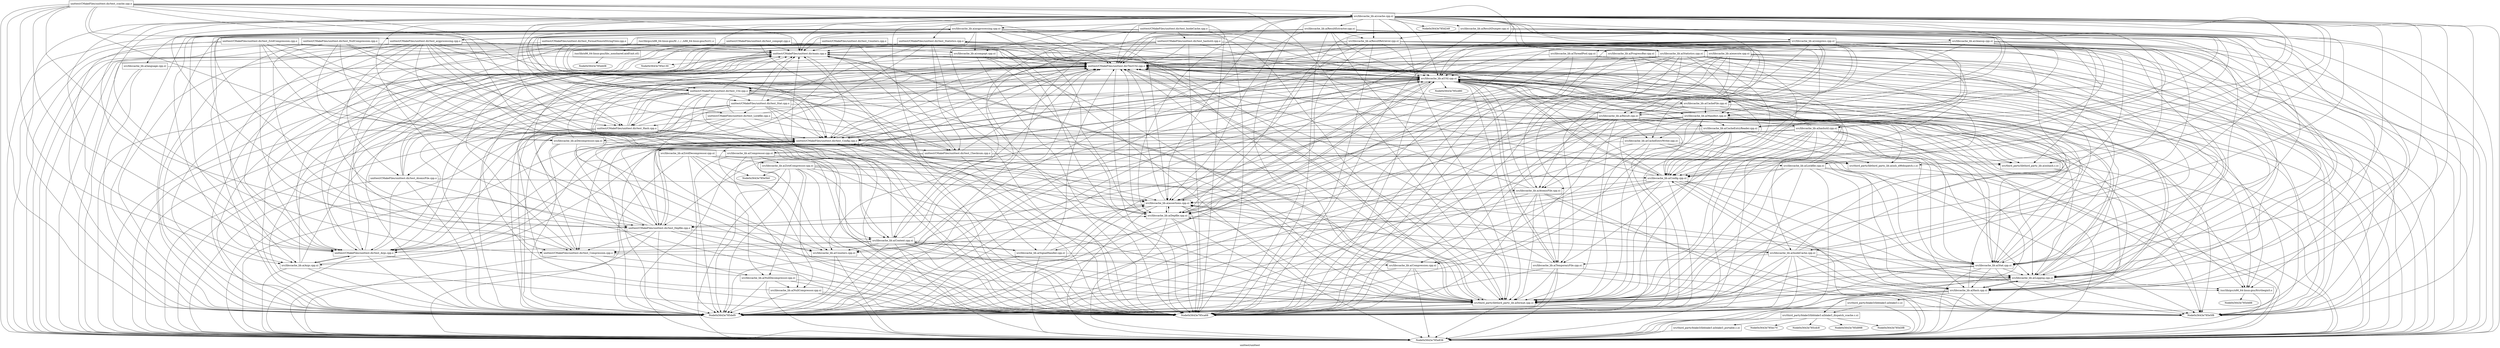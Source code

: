 digraph "unittest/unittest" {
	label="unittest/unittest";

	Node0x5643e785c948 [shape=record,label="{/usr/lib/gcc/x86_64-linux-gnu/9/../../../x86_64-linux-gnu/Scrt1.o}"];
	Node0x5643e785c948 -> Node0x5643e785d4d0;
	Node0x5643e785c948 -> Node0x5643e785e838;
	Node0x5643e785c948 -> Node0x5643e785e880;
	Node0x5643e785e208 [shape=record,label="{/usr/lib/gcc/x86_64-linux-gnu/9/crtbeginS.o}"];
	Node0x5643e785e208 -> Node0x5643e785d488;
	Node0x5643e785e208 -> Node0x5643e785e838;
	Node0x5643e785db90 [shape=record,label="{unittest/CMakeFiles/unittest.dir/TestUtil.cpp.o}"];
	Node0x5643e785db90 -> Node0x5643e785def0;
	Node0x5643e785db90 -> Node0x5643e785ca68;
	Node0x5643e785db90 -> Node0x5643e785e5f8;
	Node0x5643e785db90 -> Node0x5643e785e838;
	Node0x5643e785db90 -> Node0x5643e785d200;
	Node0x5643e785db90 -> Node0x5643e785e760;
	Node0x5643e785d4d0 [shape=record,label="{unittest/CMakeFiles/unittest.dir/main.cpp.o}"];
	Node0x5643e785d4d0 -> Node0x5643e785e208;
	Node0x5643e785d4d0 -> Node0x5643e785db90;
	Node0x5643e785d4d0 -> Node0x5643e785def0;
	Node0x5643e785d4d0 -> Node0x5643e785e130;
	Node0x5643e785d4d0 -> Node0x5643e785ca68;
	Node0x5643e785d4d0 -> Node0x5643e785e5f8;
	Node0x5643e785d4d0 -> Node0x5643e785e838;
	Node0x5643e785d4d0 -> Node0x5643e785d200;
	Node0x5643e785d4d0 -> Node0x5643e785e760;
	Node0x5643e785ce10 [shape=record,label="{unittest/CMakeFiles/unittest.dir/test_Args.cpp.o}"];
	Node0x5643e785ce10 -> Node0x5643e785db90;
	Node0x5643e785ce10 -> Node0x5643e785d4d0;
	Node0x5643e785ce10 -> Node0x5643e785e8c8;
	Node0x5643e785ce10 -> Node0x5643e785def0;
	Node0x5643e785ce10 -> Node0x5643e785ca68;
	Node0x5643e785ce10 -> Node0x5643e785e838;
	Node0x5643e785ce10 -> Node0x5643e785d200;
	Node0x5643e785c9d8 [shape=record,label="{unittest/CMakeFiles/unittest.dir/test_AtomicFile.cpp.o}"];
	Node0x5643e785c9d8 -> Node0x5643e785db90;
	Node0x5643e785c9d8 -> Node0x5643e785d4d0;
	Node0x5643e785c9d8 -> Node0x5643e785ce10;
	Node0x5643e785c9d8 -> Node0x5643e785cf78;
	Node0x5643e785c9d8 -> Node0x5643e785def0;
	Node0x5643e785c9d8 -> Node0x5643e785ca68;
	Node0x5643e785c9d8 -> Node0x5643e785e838;
	Node0x5643e785c9d8 -> Node0x5643e785d200;
	Node0x5643e785e688 [shape=record,label="{unittest/CMakeFiles/unittest.dir/test_Checksum.cpp.o}"];
	Node0x5643e785e688 -> Node0x5643e785db90;
	Node0x5643e785e688 -> Node0x5643e785d4d0;
	Node0x5643e785e688 -> Node0x5643e785def0;
	Node0x5643e785e688 -> Node0x5643e785ca68;
	Node0x5643e785e688 -> Node0x5643e785e838;
	Node0x5643e785e688 -> Node0x5643e785dc20;
	Node0x5643e785e688 -> Node0x5643e785e328;
	Node0x5643e785df38 [shape=record,label="{unittest/CMakeFiles/unittest.dir/test_Compression.cpp.o}"];
	Node0x5643e785df38 -> Node0x5643e785db90;
	Node0x5643e785df38 -> Node0x5643e785d4d0;
	Node0x5643e785df38 -> Node0x5643e785d518;
	Node0x5643e785df38 -> Node0x5643e785def0;
	Node0x5643e785df38 -> Node0x5643e785ca68;
	Node0x5643e785df38 -> Node0x5643e785e838;
	Node0x5643e785d908 [shape=record,label="{unittest/CMakeFiles/unittest.dir/test_Config.cpp.o}"];
	Node0x5643e785d908 -> Node0x5643e785db90;
	Node0x5643e785d908 -> Node0x5643e785d4d0;
	Node0x5643e785d908 -> Node0x5643e785ce10;
	Node0x5643e785d908 -> Node0x5643e785e688;
	Node0x5643e785d908 -> Node0x5643e785df38;
	Node0x5643e785d908 -> Node0x5643e785db48;
	Node0x5643e785d908 -> Node0x5643e785def0;
	Node0x5643e785d908 -> Node0x5643e785ca68;
	Node0x5643e785d908 -> Node0x5643e785e838;
	Node0x5643e785d908 -> Node0x5643e785d200;
	Node0x5643e785d908 -> Node0x5643e785e760;
	Node0x5643e785d320 [shape=record,label="{unittest/CMakeFiles/unittest.dir/test_Counters.cpp.o}"];
	Node0x5643e785d320 -> Node0x5643e785db90;
	Node0x5643e785d320 -> Node0x5643e785d4d0;
	Node0x5643e785d320 -> Node0x5643e785ce10;
	Node0x5643e785d320 -> Node0x5643e785e688;
	Node0x5643e785d320 -> Node0x5643e785def0;
	Node0x5643e785d320 -> Node0x5643e785ca68;
	Node0x5643e785d320 -> Node0x5643e785e838;
	Node0x5643e785d320 -> Node0x5643e785df80;
	Node0x5643e785dea8 [shape=record,label="{unittest/CMakeFiles/unittest.dir/test_Depfile.cpp.o}"];
	Node0x5643e785dea8 -> Node0x5643e785db90;
	Node0x5643e785dea8 -> Node0x5643e785d4d0;
	Node0x5643e785dea8 -> Node0x5643e785ce10;
	Node0x5643e785dea8 -> Node0x5643e785df38;
	Node0x5643e785dea8 -> Node0x5643e785d908;
	Node0x5643e785dea8 -> Node0x5643e785def0;
	Node0x5643e785dea8 -> Node0x5643e785ca68;
	Node0x5643e785dea8 -> Node0x5643e785e838;
	Node0x5643e785dea8 -> Node0x5643e785d368;
	Node0x5643e785dea8 -> Node0x5643e785ec28;
	Node0x5643e785dea8 -> Node0x5643e785d200;
	Node0x5643e785dea8 -> Node0x5643e785e760;
	Node0x5643e785e0a0 [shape=record,label="{unittest/CMakeFiles/unittest.dir/test_FormatNonstdStringView.cpp.o}"];
	Node0x5643e785e0a0 -> Node0x5643e785db90;
	Node0x5643e785e0a0 -> Node0x5643e785d4d0;
	Node0x5643e785e0a0 -> Node0x5643e785df38;
	Node0x5643e785e0a0 -> Node0x5643e785d908;
	Node0x5643e785e0a0 -> Node0x5643e785dea8;
	Node0x5643e785e0a0 -> Node0x5643e785def0;
	Node0x5643e785e0a0 -> Node0x5643e785ca68;
	Node0x5643e785e0a0 -> Node0x5643e785e838;
	Node0x5643e785e0a0 -> Node0x5643e785e760;
	Node0x5643e785ebe0 [shape=record,label="{unittest/CMakeFiles/unittest.dir/test_Hash.cpp.o}"];
	Node0x5643e785ebe0 -> Node0x5643e785db90;
	Node0x5643e785ebe0 -> Node0x5643e785d4d0;
	Node0x5643e785ebe0 -> Node0x5643e785d908;
	Node0x5643e785ebe0 -> Node0x5643e785def0;
	Node0x5643e785ebe0 -> Node0x5643e785ca68;
	Node0x5643e785ebe0 -> Node0x5643e785e838;
	Node0x5643e785ebe0 -> Node0x5643e785ce58;
	Node0x5643e785ebe0 -> Node0x5643e785d200;
	Node0x5643e785c900 [shape=record,label="{unittest/CMakeFiles/unittest.dir/test_Lockfile.cpp.o}"];
	Node0x5643e785c900 -> Node0x5643e785db90;
	Node0x5643e785c900 -> Node0x5643e785d4d0;
	Node0x5643e785c900 -> Node0x5643e785ce10;
	Node0x5643e785c900 -> Node0x5643e785ebe0;
	Node0x5643e785c900 -> Node0x5643e785def0;
	Node0x5643e785c900 -> Node0x5643e785ca68;
	Node0x5643e785c900 -> Node0x5643e785e838;
	Node0x5643e785c900 -> Node0x5643e785ccf0;
	Node0x5643e785c900 -> Node0x5643e785e448;
	Node0x5643e785d440 [shape=record,label="{unittest/CMakeFiles/unittest.dir/test_NullCompression.cpp.o}"];
	Node0x5643e785d440 -> Node0x5643e785db90;
	Node0x5643e785d440 -> Node0x5643e785d4d0;
	Node0x5643e785d440 -> Node0x5643e785df38;
	Node0x5643e785d440 -> Node0x5643e785ebe0;
	Node0x5643e785d440 -> Node0x5643e785e250;
	Node0x5643e785d440 -> Node0x5643e785def0;
	Node0x5643e785d440 -> Node0x5643e785ca68;
	Node0x5643e785d440 -> Node0x5643e785e838;
	Node0x5643e785d440 -> Node0x5643e785dcf8;
	Node0x5643e785d6c8 [shape=record,label="{unittest/CMakeFiles/unittest.dir/test_Stat.cpp.o}"];
	Node0x5643e785d6c8 -> Node0x5643e785db90;
	Node0x5643e785d6c8 -> Node0x5643e785d4d0;
	Node0x5643e785d6c8 -> Node0x5643e785ce10;
	Node0x5643e785d6c8 -> Node0x5643e785e688;
	Node0x5643e785d6c8 -> Node0x5643e785d908;
	Node0x5643e785d6c8 -> Node0x5643e785ebe0;
	Node0x5643e785d6c8 -> Node0x5643e785c900;
	Node0x5643e785d6c8 -> Node0x5643e785def0;
	Node0x5643e785d6c8 -> Node0x5643e785ca68;
	Node0x5643e785d6c8 -> Node0x5643e785e838;
	Node0x5643e785d6c8 -> Node0x5643e785e448;
	Node0x5643e785d6c8 -> Node0x5643e785d200;
	Node0x5643e785e298 [shape=record,label="{unittest/CMakeFiles/unittest.dir/test_Statistics.cpp.o}"];
	Node0x5643e785e298 -> Node0x5643e785db90;
	Node0x5643e785e298 -> Node0x5643e785d4d0;
	Node0x5643e785e298 -> Node0x5643e785ce10;
	Node0x5643e785e298 -> Node0x5643e785e688;
	Node0x5643e785e298 -> Node0x5643e785d6c8;
	Node0x5643e785e298 -> Node0x5643e785def0;
	Node0x5643e785e298 -> Node0x5643e785ca68;
	Node0x5643e785e298 -> Node0x5643e785e838;
	Node0x5643e785e298 -> Node0x5643e785df80;
	Node0x5643e785e298 -> Node0x5643e785e9a0;
	Node0x5643e785e298 -> Node0x5643e785d200;
	Node0x5643e785e298 -> Node0x5643e785e760;
	Node0x5643e785e6d0 [shape=record,label="{unittest/CMakeFiles/unittest.dir/test_Util.cpp.o}"];
	Node0x5643e785e6d0 -> Node0x5643e785db90;
	Node0x5643e785e6d0 -> Node0x5643e785d4d0;
	Node0x5643e785e6d0 -> Node0x5643e785ce10;
	Node0x5643e785e6d0 -> Node0x5643e785c9d8;
	Node0x5643e785e6d0 -> Node0x5643e785e688;
	Node0x5643e785e6d0 -> Node0x5643e785df38;
	Node0x5643e785e6d0 -> Node0x5643e785d908;
	Node0x5643e785e6d0 -> Node0x5643e785dea8;
	Node0x5643e785e6d0 -> Node0x5643e785ebe0;
	Node0x5643e785e6d0 -> Node0x5643e785d6c8;
	Node0x5643e785e6d0 -> Node0x5643e785c990;
	Node0x5643e785e6d0 -> Node0x5643e785def0;
	Node0x5643e785e6d0 -> Node0x5643e785ca68;
	Node0x5643e785e6d0 -> Node0x5643e785e5f8;
	Node0x5643e785e6d0 -> Node0x5643e785e838;
	Node0x5643e785e6d0 -> Node0x5643e785e448;
	Node0x5643e785e6d0 -> Node0x5643e785d200;
	Node0x5643e785e6d0 -> Node0x5643e785e760;
	Node0x5643e785e910 [shape=record,label="{unittest/CMakeFiles/unittest.dir/test_ZstdCompression.cpp.o}"];
	Node0x5643e785e910 -> Node0x5643e785db90;
	Node0x5643e785e910 -> Node0x5643e785d4d0;
	Node0x5643e785e910 -> Node0x5643e785df38;
	Node0x5643e785e910 -> Node0x5643e785ebe0;
	Node0x5643e785e910 -> Node0x5643e785e250;
	Node0x5643e785e910 -> Node0x5643e785def0;
	Node0x5643e785e910 -> Node0x5643e785ca68;
	Node0x5643e785e910 -> Node0x5643e785e838;
	Node0x5643e785e910 -> Node0x5643e785dcf8;
	Node0x5643e785d050 [shape=record,label="{unittest/CMakeFiles/unittest.dir/test_argprocessing.cpp.o}"];
	Node0x5643e785d050 -> Node0x5643e785db90;
	Node0x5643e785d050 -> Node0x5643e785d4d0;
	Node0x5643e785d050 -> Node0x5643e785ce10;
	Node0x5643e785d050 -> Node0x5643e785c9d8;
	Node0x5643e785d050 -> Node0x5643e785d908;
	Node0x5643e785d050 -> Node0x5643e785dea8;
	Node0x5643e785d050 -> Node0x5643e785ebe0;
	Node0x5643e785d050 -> Node0x5643e785e6d0;
	Node0x5643e785d050 -> Node0x5643e785e8c8;
	Node0x5643e785d050 -> Node0x5643e785def0;
	Node0x5643e785d050 -> Node0x5643e785ca68;
	Node0x5643e785d050 -> Node0x5643e785e838;
	Node0x5643e785d050 -> Node0x5643e785d368;
	Node0x5643e785d050 -> Node0x5643e785d200;
	Node0x5643e785d050 -> Node0x5643e785eb98;
	Node0x5643e785d050 -> Node0x5643e785e760;
	Node0x5643e785d290 [shape=record,label="{unittest/CMakeFiles/unittest.dir/test_ccache.cpp.o}"];
	Node0x5643e785d290 -> Node0x5643e785db90;
	Node0x5643e785d290 -> Node0x5643e785d4d0;
	Node0x5643e785d290 -> Node0x5643e785ce10;
	Node0x5643e785d290 -> Node0x5643e785d908;
	Node0x5643e785d290 -> Node0x5643e785dea8;
	Node0x5643e785d290 -> Node0x5643e785ebe0;
	Node0x5643e785d290 -> Node0x5643e785e6d0;
	Node0x5643e785d290 -> Node0x5643e785d050;
	Node0x5643e785d290 -> Node0x5643e785e8c8;
	Node0x5643e785d290 -> Node0x5643e785def0;
	Node0x5643e785d290 -> Node0x5643e785ca68;
	Node0x5643e785d290 -> Node0x5643e785e838;
	Node0x5643e785d290 -> Node0x5643e785d368;
	Node0x5643e785d290 -> Node0x5643e785d200;
	Node0x5643e785d290 -> Node0x5643e785e9e8;
	Node0x5643e785d290 -> Node0x5643e785e760;
	Node0x5643e785e7a8 [shape=record,label="{unittest/CMakeFiles/unittest.dir/test_compopt.cpp.o}"];
	Node0x5643e785e7a8 -> Node0x5643e785db90;
	Node0x5643e785e7a8 -> Node0x5643e785d4d0;
	Node0x5643e785e7a8 -> Node0x5643e785ce10;
	Node0x5643e785e7a8 -> Node0x5643e785def0;
	Node0x5643e785e7a8 -> Node0x5643e785ca68;
	Node0x5643e785e7a8 -> Node0x5643e785e838;
	Node0x5643e785e7a8 -> Node0x5643e785e958;
	Node0x5643e785cfc0 [shape=record,label="{unittest/CMakeFiles/unittest.dir/test_hashutil.cpp.o}"];
	Node0x5643e785cfc0 -> Node0x5643e785db90;
	Node0x5643e785cfc0 -> Node0x5643e785d4d0;
	Node0x5643e785cfc0 -> Node0x5643e785ce10;
	Node0x5643e785cfc0 -> Node0x5643e785def0;
	Node0x5643e785cfc0 -> Node0x5643e785ca68;
	Node0x5643e785cfc0 -> Node0x5643e785e838;
	Node0x5643e785cfc0 -> Node0x5643e785d368;
	Node0x5643e785cfc0 -> Node0x5643e785ce58;
	Node0x5643e785cfc0 -> Node0x5643e785d200;
	Node0x5643e785cfc0 -> Node0x5643e785eac0;
	Node0x5643e785d680 [shape=record,label="{unittest/CMakeFiles/unittest.dir/test_InodeCache.cpp.o}"];
	Node0x5643e785d680 -> Node0x5643e785db90;
	Node0x5643e785d680 -> Node0x5643e785d4d0;
	Node0x5643e785d680 -> Node0x5643e785ce10;
	Node0x5643e785d680 -> Node0x5643e785c900;
	Node0x5643e785d680 -> Node0x5643e785d6c8;
	Node0x5643e785d680 -> Node0x5643e785e6d0;
	Node0x5643e785d680 -> Node0x5643e785cfc0;
	Node0x5643e785d680 -> Node0x5643e785db48;
	Node0x5643e785d680 -> Node0x5643e785def0;
	Node0x5643e785d680 -> Node0x5643e785ca68;
	Node0x5643e785d680 -> Node0x5643e785e838;
	Node0x5643e785d680 -> Node0x5643e785d368;
	Node0x5643e785d680 -> Node0x5643e785ce58;
	Node0x5643e785d680 -> Node0x5643e785e448;
	Node0x5643e785d680 -> Node0x5643e785d200;
	Node0x5643e785d680 -> Node0x5643e785d8c0;
	Node0x5643e785e8c8 [shape=record,label="{src/libccache_lib.a(Args.cpp.o)}"];
	Node0x5643e785e8c8 -> Node0x5643e785db90;
	Node0x5643e785e8c8 -> Node0x5643e785ce10;
	Node0x5643e785e8c8 -> Node0x5643e785d908;
	Node0x5643e785e8c8 -> Node0x5643e785def0;
	Node0x5643e785e8c8 -> Node0x5643e785ca68;
	Node0x5643e785e8c8 -> Node0x5643e785e838;
	Node0x5643e785e8c8 -> Node0x5643e785d200;
	Node0x5643e785cf78 [shape=record,label="{src/libccache_lib.a(AtomicFile.cpp.o)}"];
	Node0x5643e785cf78 -> Node0x5643e785db90;
	Node0x5643e785cf78 -> Node0x5643e785def0;
	Node0x5643e785cf78 -> Node0x5643e785ca68;
	Node0x5643e785cf78 -> Node0x5643e785e5f8;
	Node0x5643e785cf78 -> Node0x5643e785e838;
	Node0x5643e785cf78 -> Node0x5643e785e2e0;
	Node0x5643e785cf78 -> Node0x5643e785d200;
	Node0x5643e785cf78 -> Node0x5643e785dc68;
	Node0x5643e785cf78 -> Node0x5643e785e760;
	Node0x5643e785c990 [shape=record,label="{src/libccache_lib.a(CacheFile.cpp.o)}"];
	Node0x5643e785c990 -> Node0x5643e785db90;
	Node0x5643e785c990 -> Node0x5643e785def0;
	Node0x5643e785c990 -> Node0x5643e785e838;
	Node0x5643e785c990 -> Node0x5643e785e370;
	Node0x5643e785c990 -> Node0x5643e785d710;
	Node0x5643e785c990 -> Node0x5643e785e448;
	Node0x5643e785d518 [shape=record,label="{src/libccache_lib.a(Compression.cpp.o)}"];
	Node0x5643e785d518 -> Node0x5643e785db90;
	Node0x5643e785d518 -> Node0x5643e785def0;
	Node0x5643e785d518 -> Node0x5643e785ca68;
	Node0x5643e785d518 -> Node0x5643e785e838;
	Node0x5643e785d518 -> Node0x5643e785dc68;
	Node0x5643e785d518 -> Node0x5643e785e760;
	Node0x5643e785e250 [shape=record,label="{src/libccache_lib.a(Compressor.cpp.o)}"];
	Node0x5643e785e250 -> Node0x5643e785db90;
	Node0x5643e785e250 -> Node0x5643e785def0;
	Node0x5643e785e250 -> Node0x5643e785ca68;
	Node0x5643e785e250 -> Node0x5643e785cab0;
	Node0x5643e785e250 -> Node0x5643e785cb40;
	Node0x5643e785e250 -> Node0x5643e785dc68;
	Node0x5643e785db48 [shape=record,label="{src/libccache_lib.a(Config.cpp.o)}"];
	Node0x5643e785db48 -> Node0x5643e785e208;
	Node0x5643e785db48 -> Node0x5643e785db90;
	Node0x5643e785db48 -> Node0x5643e785d4d0;
	Node0x5643e785db48 -> Node0x5643e785df38;
	Node0x5643e785db48 -> Node0x5643e785d908;
	Node0x5643e785db48 -> Node0x5643e785cf78;
	Node0x5643e785db48 -> Node0x5643e785def0;
	Node0x5643e785db48 -> Node0x5643e785ca68;
	Node0x5643e785db48 -> Node0x5643e785e5f8;
	Node0x5643e785db48 -> Node0x5643e785e838;
	Node0x5643e785db48 -> Node0x5643e785e448;
	Node0x5643e785db48 -> Node0x5643e785d200;
	Node0x5643e785db48 -> Node0x5643e785dc68;
	Node0x5643e785db48 -> Node0x5643e785e760;
	Node0x5643e785d368 [shape=record,label="{src/libccache_lib.a(Context.cpp.o)}"];
	Node0x5643e785d368 -> Node0x5643e785db90;
	Node0x5643e785d368 -> Node0x5643e785d4d0;
	Node0x5643e785d368 -> Node0x5643e785ce10;
	Node0x5643e785d368 -> Node0x5643e785df38;
	Node0x5643e785d368 -> Node0x5643e785def0;
	Node0x5643e785d368 -> Node0x5643e785ca68;
	Node0x5643e785d368 -> Node0x5643e785e838;
	Node0x5643e785d368 -> Node0x5643e785df80;
	Node0x5643e785d368 -> Node0x5643e785d3b0;
	Node0x5643e785d368 -> Node0x5643e785d128;
	Node0x5643e785d368 -> Node0x5643e785d200;
	Node0x5643e785d368 -> Node0x5643e785d8c0;
	Node0x5643e785d368 -> Node0x5643e785e760;
	Node0x5643e785df80 [shape=record,label="{src/libccache_lib.a(Counters.cpp.o)}"];
	Node0x5643e785df80 -> Node0x5643e785def0;
	Node0x5643e785df80 -> Node0x5643e785e838;
	Node0x5643e785df80 -> Node0x5643e785dc68;
	Node0x5643e785dcf8 [shape=record,label="{src/libccache_lib.a(Decompressor.cpp.o)}"];
	Node0x5643e785dcf8 -> Node0x5643e785db90;
	Node0x5643e785dcf8 -> Node0x5643e785def0;
	Node0x5643e785dcf8 -> Node0x5643e785ca68;
	Node0x5643e785dcf8 -> Node0x5643e785d5a8;
	Node0x5643e785dcf8 -> Node0x5643e785cee8;
	Node0x5643e785dcf8 -> Node0x5643e785dc68;
	Node0x5643e785ec28 [shape=record,label="{src/libccache_lib.a(Depfile.cpp.o)}"];
	Node0x5643e785ec28 -> Node0x5643e785db90;
	Node0x5643e785ec28 -> Node0x5643e785d4d0;
	Node0x5643e785ec28 -> Node0x5643e785d908;
	Node0x5643e785ec28 -> Node0x5643e785dea8;
	Node0x5643e785ec28 -> Node0x5643e785def0;
	Node0x5643e785ec28 -> Node0x5643e785ca68;
	Node0x5643e785ec28 -> Node0x5643e785e838;
	Node0x5643e785ec28 -> Node0x5643e785d3b0;
	Node0x5643e785ec28 -> Node0x5643e785d200;
	Node0x5643e785ec28 -> Node0x5643e785dc68;
	Node0x5643e785ec28 -> Node0x5643e785e760;
	Node0x5643e785ce58 [shape=record,label="{src/libccache_lib.a(Hash.cpp.o)}"];
	Node0x5643e785ce58 -> Node0x5643e785db90;
	Node0x5643e785ce58 -> Node0x5643e785def0;
	Node0x5643e785ce58 -> Node0x5643e785ca68;
	Node0x5643e785ce58 -> Node0x5643e785e5f8;
	Node0x5643e785ce58 -> Node0x5643e785e838;
	Node0x5643e785ce58 -> Node0x5643e785d3b0;
	Node0x5643e785ce58 -> Node0x5643e785d200;
	Node0x5643e785ce58 -> Node0x5643e785e760;
	Node0x5643e785ce58 -> Node0x5643e785d878;
	Node0x5643e785ccf0 [shape=record,label="{src/libccache_lib.a(Lockfile.cpp.o)}"];
	Node0x5643e785ccf0 -> Node0x5643e785db90;
	Node0x5643e785ccf0 -> Node0x5643e785db48;
	Node0x5643e785ccf0 -> Node0x5643e785def0;
	Node0x5643e785ccf0 -> Node0x5643e785ca68;
	Node0x5643e785ccf0 -> Node0x5643e785e5f8;
	Node0x5643e785ccf0 -> Node0x5643e785e838;
	Node0x5643e785ccf0 -> Node0x5643e785ce58;
	Node0x5643e785ccf0 -> Node0x5643e785d3b0;
	Node0x5643e785ccf0 -> Node0x5643e785d200;
	Node0x5643e785ccf0 -> Node0x5643e785e760;
	Node0x5643e785d3b0 [shape=record,label="{src/libccache_lib.a(Logging.cpp.o)}"];
	Node0x5643e785d3b0 -> Node0x5643e785e208;
	Node0x5643e785d3b0 -> Node0x5643e785db90;
	Node0x5643e785d3b0 -> Node0x5643e785def0;
	Node0x5643e785d3b0 -> Node0x5643e785ca68;
	Node0x5643e785d3b0 -> Node0x5643e785e5f8;
	Node0x5643e785d3b0 -> Node0x5643e785e838;
	Node0x5643e785d3b0 -> Node0x5643e785ce58;
	Node0x5643e785d3b0 -> Node0x5643e785d200;
	Node0x5643e785d3b0 -> Node0x5643e785e760;
	Node0x5643e785e370 [shape=record,label="{src/libccache_lib.a(Manifest.cpp.o)}"];
	Node0x5643e785e370 -> Node0x5643e785e208;
	Node0x5643e785e370 -> Node0x5643e785db90;
	Node0x5643e785e370 -> Node0x5643e785d4d0;
	Node0x5643e785e370 -> Node0x5643e785d908;
	Node0x5643e785e370 -> Node0x5643e785cf78;
	Node0x5643e785e370 -> Node0x5643e785d518;
	Node0x5643e785e370 -> Node0x5643e785db48;
	Node0x5643e785e370 -> Node0x5643e785def0;
	Node0x5643e785e370 -> Node0x5643e785ca68;
	Node0x5643e785e370 -> Node0x5643e785e838;
	Node0x5643e785e370 -> Node0x5643e785ec28;
	Node0x5643e785e370 -> Node0x5643e785ce58;
	Node0x5643e785e370 -> Node0x5643e785d3b0;
	Node0x5643e785e370 -> Node0x5643e785ea30;
	Node0x5643e785e370 -> Node0x5643e785e718;
	Node0x5643e785e370 -> Node0x5643e785e448;
	Node0x5643e785e370 -> Node0x5643e785d200;
	Node0x5643e785e370 -> Node0x5643e785eac0;
	Node0x5643e785e370 -> Node0x5643e785e760;
	Node0x5643e785e370 -> Node0x5643e785dc20;
	Node0x5643e785e370 -> Node0x5643e785e328;
	Node0x5643e785ea30 [shape=record,label="{src/libccache_lib.a(CacheEntryReader.cpp.o)}"];
	Node0x5643e785ea30 -> Node0x5643e785db90;
	Node0x5643e785ea30 -> Node0x5643e785d518;
	Node0x5643e785ea30 -> Node0x5643e785db48;
	Node0x5643e785ea30 -> Node0x5643e785def0;
	Node0x5643e785ea30 -> Node0x5643e785ca68;
	Node0x5643e785ea30 -> Node0x5643e785e838;
	Node0x5643e785ea30 -> Node0x5643e785dcf8;
	Node0x5643e785ea30 -> Node0x5643e785e760;
	Node0x5643e785ea30 -> Node0x5643e785dc20;
	Node0x5643e785ea30 -> Node0x5643e785e328;
	Node0x5643e785e718 [shape=record,label="{src/libccache_lib.a(CacheEntryWriter.cpp.o)}"];
	Node0x5643e785e718 -> Node0x5643e785db90;
	Node0x5643e785e718 -> Node0x5643e785e250;
	Node0x5643e785e718 -> Node0x5643e785def0;
	Node0x5643e785e718 -> Node0x5643e785ca68;
	Node0x5643e785e718 -> Node0x5643e785e838;
	Node0x5643e785e718 -> Node0x5643e785e760;
	Node0x5643e785e718 -> Node0x5643e785dc20;
	Node0x5643e785e718 -> Node0x5643e785e328;
	Node0x5643e785cab0 [shape=record,label="{src/libccache_lib.a(NullCompressor.cpp.o)}"];
	Node0x5643e785cab0 -> Node0x5643e785db90;
	Node0x5643e785cab0 -> Node0x5643e785def0;
	Node0x5643e785cab0 -> Node0x5643e785ca68;
	Node0x5643e785cab0 -> Node0x5643e785e838;
	Node0x5643e785cab0 -> Node0x5643e785e760;
	Node0x5643e785d5a8 [shape=record,label="{src/libccache_lib.a(NullDecompressor.cpp.o)}"];
	Node0x5643e785d5a8 -> Node0x5643e785db90;
	Node0x5643e785d5a8 -> Node0x5643e785def0;
	Node0x5643e785d5a8 -> Node0x5643e785ca68;
	Node0x5643e785d5a8 -> Node0x5643e785e838;
	Node0x5643e785d5a8 -> Node0x5643e785cab0;
	Node0x5643e785d5a8 -> Node0x5643e785e760;
	Node0x5643e785d710 [shape=record,label="{src/libccache_lib.a(Result.cpp.o)}"];
	Node0x5643e785d710 -> Node0x5643e785e208;
	Node0x5643e785d710 -> Node0x5643e785db90;
	Node0x5643e785d710 -> Node0x5643e785d908;
	Node0x5643e785d710 -> Node0x5643e785dea8;
	Node0x5643e785d710 -> Node0x5643e785cf78;
	Node0x5643e785d710 -> Node0x5643e785d518;
	Node0x5643e785d710 -> Node0x5643e785db48;
	Node0x5643e785d710 -> Node0x5643e785def0;
	Node0x5643e785d710 -> Node0x5643e785ca68;
	Node0x5643e785d710 -> Node0x5643e785e5f8;
	Node0x5643e785d710 -> Node0x5643e785e838;
	Node0x5643e785d710 -> Node0x5643e785df80;
	Node0x5643e785d710 -> Node0x5643e785ec28;
	Node0x5643e785d710 -> Node0x5643e785d3b0;
	Node0x5643e785d710 -> Node0x5643e785ea30;
	Node0x5643e785d710 -> Node0x5643e785e718;
	Node0x5643e785d710 -> Node0x5643e785e448;
	Node0x5643e785d710 -> Node0x5643e785d200;
	Node0x5643e785d710 -> Node0x5643e785e760;
	Node0x5643e785d710 -> Node0x5643e785dc20;
	Node0x5643e785d128 [shape=record,label="{src/libccache_lib.a(SignalHandler.cpp.o)}"];
	Node0x5643e785d128 -> Node0x5643e785db90;
	Node0x5643e785d128 -> Node0x5643e785def0;
	Node0x5643e785d128 -> Node0x5643e785e5f8;
	Node0x5643e785d128 -> Node0x5643e785e838;
	Node0x5643e785d128 -> Node0x5643e785d368;
	Node0x5643e785d128 -> Node0x5643e785dc68;
	Node0x5643e785e448 [shape=record,label="{src/libccache_lib.a(Stat.cpp.o)}"];
	Node0x5643e785e448 -> Node0x5643e785db90;
	Node0x5643e785e448 -> Node0x5643e785def0;
	Node0x5643e785e448 -> Node0x5643e785ca68;
	Node0x5643e785e448 -> Node0x5643e785e5f8;
	Node0x5643e785e448 -> Node0x5643e785e838;
	Node0x5643e785e448 -> Node0x5643e785ce58;
	Node0x5643e785e448 -> Node0x5643e785d3b0;
	Node0x5643e785e448 -> Node0x5643e785e760;
	Node0x5643e785e9a0 [shape=record,label="{src/libccache_lib.a(Statistics.cpp.o)}"];
	Node0x5643e785e9a0 -> Node0x5643e785db90;
	Node0x5643e785e9a0 -> Node0x5643e785d908;
	Node0x5643e785e9a0 -> Node0x5643e785dea8;
	Node0x5643e785e9a0 -> Node0x5643e785e298;
	Node0x5643e785e9a0 -> Node0x5643e785cf78;
	Node0x5643e785e9a0 -> Node0x5643e785db48;
	Node0x5643e785e9a0 -> Node0x5643e785def0;
	Node0x5643e785e9a0 -> Node0x5643e785ca68;
	Node0x5643e785e9a0 -> Node0x5643e785e838;
	Node0x5643e785e9a0 -> Node0x5643e785df80;
	Node0x5643e785e9a0 -> Node0x5643e785ec28;
	Node0x5643e785e9a0 -> Node0x5643e785ce58;
	Node0x5643e785e9a0 -> Node0x5643e785ccf0;
	Node0x5643e785e9a0 -> Node0x5643e785d3b0;
	Node0x5643e785e9a0 -> Node0x5643e785e370;
	Node0x5643e785e9a0 -> Node0x5643e785e448;
	Node0x5643e785e9a0 -> Node0x5643e785d200;
	Node0x5643e785e9a0 -> Node0x5643e785e760;
	Node0x5643e785e2e0 [shape=record,label="{src/libccache_lib.a(TemporaryFile.cpp.o)}"];
	Node0x5643e785e2e0 -> Node0x5643e785db90;
	Node0x5643e785e2e0 -> Node0x5643e785def0;
	Node0x5643e785e2e0 -> Node0x5643e785ca68;
	Node0x5643e785e2e0 -> Node0x5643e785e5f8;
	Node0x5643e785e2e0 -> Node0x5643e785e838;
	Node0x5643e785e2e0 -> Node0x5643e785d200;
	Node0x5643e785e2e0 -> Node0x5643e785dc68;
	Node0x5643e785e2e0 -> Node0x5643e785e760;
	Node0x5643e785d200 [shape=record,label="{src/libccache_lib.a(Util.cpp.o)}"];
	Node0x5643e785d200 -> Node0x5643e785e208;
	Node0x5643e785d200 -> Node0x5643e785db90;
	Node0x5643e785d200 -> Node0x5643e785d4d0;
	Node0x5643e785d200 -> Node0x5643e785d908;
	Node0x5643e785d200 -> Node0x5643e785dea8;
	Node0x5643e785d200 -> Node0x5643e785e6d0;
	Node0x5643e785d200 -> Node0x5643e785db48;
	Node0x5643e785d200 -> Node0x5643e785def0;
	Node0x5643e785d200 -> Node0x5643e785ca68;
	Node0x5643e785d200 -> Node0x5643e785e5f8;
	Node0x5643e785d200 -> Node0x5643e785e838;
	Node0x5643e785d200 -> Node0x5643e785ec28;
	Node0x5643e785d200 -> Node0x5643e785ce58;
	Node0x5643e785d200 -> Node0x5643e785d3b0;
	Node0x5643e785d200 -> Node0x5643e785e370;
	Node0x5643e785d200 -> Node0x5643e785e448;
	Node0x5643e785d200 -> Node0x5643e785e2e0;
	Node0x5643e785d200 -> Node0x5643e785dc68;
	Node0x5643e785d200 -> Node0x5643e785cd80;
	Node0x5643e785d200 -> Node0x5643e785e760;
	Node0x5643e785cb40 [shape=record,label="{src/libccache_lib.a(ZstdCompressor.cpp.o)}"];
	Node0x5643e785cb40 -> Node0x5643e785db90;
	Node0x5643e785cb40 -> Node0x5643e785db48;
	Node0x5643e785cb40 -> Node0x5643e785e5b0;
	Node0x5643e785cb40 -> Node0x5643e785def0;
	Node0x5643e785cb40 -> Node0x5643e785ca68;
	Node0x5643e785cb40 -> Node0x5643e785e838;
	Node0x5643e785cb40 -> Node0x5643e785d3b0;
	Node0x5643e785cb40 -> Node0x5643e785cab0;
	Node0x5643e785cb40 -> Node0x5643e785d5a8;
	Node0x5643e785cb40 -> Node0x5643e785dc68;
	Node0x5643e785cb40 -> Node0x5643e785e760;
	Node0x5643e785cee8 [shape=record,label="{src/libccache_lib.a(ZstdDecompressor.cpp.o)}"];
	Node0x5643e785cee8 -> Node0x5643e785db90;
	Node0x5643e785cee8 -> Node0x5643e785e5b0;
	Node0x5643e785cee8 -> Node0x5643e785def0;
	Node0x5643e785cee8 -> Node0x5643e785ca68;
	Node0x5643e785cee8 -> Node0x5643e785e838;
	Node0x5643e785cee8 -> Node0x5643e785d5a8;
	Node0x5643e785cee8 -> Node0x5643e785cb40;
	Node0x5643e785cee8 -> Node0x5643e785dc68;
	Node0x5643e785cee8 -> Node0x5643e785e760;
	Node0x5643e785eb98 [shape=record,label="{src/libccache_lib.a(argprocessing.cpp.o)}"];
	Node0x5643e785eb98 -> Node0x5643e785e208;
	Node0x5643e785eb98 -> Node0x5643e785db90;
	Node0x5643e785eb98 -> Node0x5643e785d4d0;
	Node0x5643e785eb98 -> Node0x5643e785ce10;
	Node0x5643e785eb98 -> Node0x5643e785dea8;
	Node0x5643e785eb98 -> Node0x5643e785d050;
	Node0x5643e785eb98 -> Node0x5643e785e8c8;
	Node0x5643e785eb98 -> Node0x5643e785def0;
	Node0x5643e785eb98 -> Node0x5643e785ca68;
	Node0x5643e785eb98 -> Node0x5643e785e838;
	Node0x5643e785eb98 -> Node0x5643e785ec28;
	Node0x5643e785eb98 -> Node0x5643e785d3b0;
	Node0x5643e785eb98 -> Node0x5643e785e370;
	Node0x5643e785eb98 -> Node0x5643e785e448;
	Node0x5643e785eb98 -> Node0x5643e785d200;
	Node0x5643e785eb98 -> Node0x5643e785dc68;
	Node0x5643e785eb98 -> Node0x5643e785e958;
	Node0x5643e785eb98 -> Node0x5643e785de18;
	Node0x5643e785eb98 -> Node0x5643e785e760;
	Node0x5643e785dc68 [shape=record,label="{src/libccache_lib.a(assertions.cpp.o)}"];
	Node0x5643e785dc68 -> Node0x5643e785db90;
	Node0x5643e785dc68 -> Node0x5643e785dea8;
	Node0x5643e785dc68 -> Node0x5643e785def0;
	Node0x5643e785dc68 -> Node0x5643e785ca68;
	Node0x5643e785dc68 -> Node0x5643e785e838;
	Node0x5643e785dc68 -> Node0x5643e785ec28;
	Node0x5643e785dc68 -> Node0x5643e785d200;
	Node0x5643e785dc68 -> Node0x5643e785e760;
	Node0x5643e785e9e8 [shape=record,label="{src/libccache_lib.a(ccache.cpp.o)}"];
	Node0x5643e785e9e8 -> Node0x5643e785db90;
	Node0x5643e785e9e8 -> Node0x5643e785d4d0;
	Node0x5643e785e9e8 -> Node0x5643e785ce10;
	Node0x5643e785e9e8 -> Node0x5643e785df38;
	Node0x5643e785e9e8 -> Node0x5643e785d908;
	Node0x5643e785e9e8 -> Node0x5643e785dea8;
	Node0x5643e785e9e8 -> Node0x5643e785e298;
	Node0x5643e785e9e8 -> Node0x5643e785e6d0;
	Node0x5643e785e9e8 -> Node0x5643e785e8c8;
	Node0x5643e785e9e8 -> Node0x5643e785db48;
	Node0x5643e785e9e8 -> Node0x5643e785def0;
	Node0x5643e785e9e8 -> Node0x5643e785e130;
	Node0x5643e785e9e8 -> Node0x5643e785ca68;
	Node0x5643e785e9e8 -> Node0x5643e785e5f8;
	Node0x5643e785e9e8 -> Node0x5643e785e838;
	Node0x5643e785e9e8 -> Node0x5643e785d368;
	Node0x5643e785e9e8 -> Node0x5643e785df80;
	Node0x5643e785e9e8 -> Node0x5643e785ec28;
	Node0x5643e785e9e8 -> Node0x5643e785ce58;
	Node0x5643e785e9e8 -> Node0x5643e785d3b0;
	Node0x5643e785e9e8 -> Node0x5643e785e370;
	Node0x5643e785e9e8 -> Node0x5643e785d710;
	Node0x5643e785e9e8 -> Node0x5643e785d128;
	Node0x5643e785e9e8 -> Node0x5643e785e448;
	Node0x5643e785e9e8 -> Node0x5643e785e9a0;
	Node0x5643e785e9e8 -> Node0x5643e785e2e0;
	Node0x5643e785e9e8 -> Node0x5643e785d200;
	Node0x5643e785e9e8 -> Node0x5643e785eb98;
	Node0x5643e785e9e8 -> Node0x5643e785dc68;
	Node0x5643e785e9e8 -> Node0x5643e785d170;
	Node0x5643e785e9e8 -> Node0x5643e785ca20;
	Node0x5643e785e9e8 -> Node0x5643e785d560;
	Node0x5643e785e9e8 -> Node0x5643e785e1c0;
	Node0x5643e785e9e8 -> Node0x5643e785dab8;
	Node0x5643e785e9e8 -> Node0x5643e785e958;
	Node0x5643e785e9e8 -> Node0x5643e785d5f0;
	Node0x5643e785e9e8 -> Node0x5643e785d098;
	Node0x5643e785e9e8 -> Node0x5643e785eac0;
	Node0x5643e785e9e8 -> Node0x5643e785d248;
	Node0x5643e785e9e8 -> Node0x5643e785e760;
	Node0x5643e785e9e8 -> Node0x5643e785dc20;
	Node0x5643e785e9e8 -> Node0x5643e785e328;
	Node0x5643e785d170 [shape=record,label="{src/libccache_lib.a(ProgressBar.cpp.o)}"];
	Node0x5643e785d170 -> Node0x5643e785db90;
	Node0x5643e785d170 -> Node0x5643e785db48;
	Node0x5643e785d170 -> Node0x5643e785def0;
	Node0x5643e785d170 -> Node0x5643e785ca68;
	Node0x5643e785d170 -> Node0x5643e785e838;
	Node0x5643e785d170 -> Node0x5643e785e760;
	Node0x5643e785ca20 [shape=record,label="{src/libccache_lib.a(ResultRetriever.cpp.o)}"];
	Node0x5643e785ca20 -> Node0x5643e785db90;
	Node0x5643e785ca20 -> Node0x5643e785d4d0;
	Node0x5643e785ca20 -> Node0x5643e785d908;
	Node0x5643e785ca20 -> Node0x5643e785db48;
	Node0x5643e785ca20 -> Node0x5643e785def0;
	Node0x5643e785ca20 -> Node0x5643e785ca68;
	Node0x5643e785ca20 -> Node0x5643e785e5f8;
	Node0x5643e785ca20 -> Node0x5643e785e838;
	Node0x5643e785ca20 -> Node0x5643e785ec28;
	Node0x5643e785ca20 -> Node0x5643e785d3b0;
	Node0x5643e785ca20 -> Node0x5643e785d710;
	Node0x5643e785ca20 -> Node0x5643e785d200;
	Node0x5643e785ca20 -> Node0x5643e785dc68;
	Node0x5643e785ca20 -> Node0x5643e785e760;
	Node0x5643e785d560 [shape=record,label="{src/libccache_lib.a(ResultDumper.cpp.o)}"];
	Node0x5643e785d560 -> Node0x5643e785db90;
	Node0x5643e785d560 -> Node0x5643e785db48;
	Node0x5643e785d560 -> Node0x5643e785def0;
	Node0x5643e785d560 -> Node0x5643e785ca68;
	Node0x5643e785d560 -> Node0x5643e785e838;
	Node0x5643e785d560 -> Node0x5643e785ec28;
	Node0x5643e785d560 -> Node0x5643e785ea30;
	Node0x5643e785d560 -> Node0x5643e785d710;
	Node0x5643e785d560 -> Node0x5643e785ca20;
	Node0x5643e785d560 -> Node0x5643e785e760;
	Node0x5643e785e1c0 [shape=record,label="{src/libccache_lib.a(ResultExtractor.cpp.o)}"];
	Node0x5643e785e1c0 -> Node0x5643e785db90;
	Node0x5643e785e1c0 -> Node0x5643e785d908;
	Node0x5643e785e1c0 -> Node0x5643e785def0;
	Node0x5643e785e1c0 -> Node0x5643e785ca68;
	Node0x5643e785e1c0 -> Node0x5643e785e5f8;
	Node0x5643e785e1c0 -> Node0x5643e785e838;
	Node0x5643e785e1c0 -> Node0x5643e785d710;
	Node0x5643e785e1c0 -> Node0x5643e785d200;
	Node0x5643e785e1c0 -> Node0x5643e785dc68;
	Node0x5643e785e1c0 -> Node0x5643e785ca20;
	Node0x5643e785e1c0 -> Node0x5643e785e760;
	Node0x5643e785dab8 [shape=record,label="{src/libccache_lib.a(cleanup.cpp.o)}"];
	Node0x5643e785dab8 -> Node0x5643e785db90;
	Node0x5643e785dab8 -> Node0x5643e785e6d0;
	Node0x5643e785dab8 -> Node0x5643e785c990;
	Node0x5643e785dab8 -> Node0x5643e785db48;
	Node0x5643e785dab8 -> Node0x5643e785def0;
	Node0x5643e785dab8 -> Node0x5643e785ca68;
	Node0x5643e785dab8 -> Node0x5643e785e5f8;
	Node0x5643e785dab8 -> Node0x5643e785e838;
	Node0x5643e785dab8 -> Node0x5643e785df80;
	Node0x5643e785dab8 -> Node0x5643e785ce58;
	Node0x5643e785dab8 -> Node0x5643e785d3b0;
	Node0x5643e785dab8 -> Node0x5643e785e9a0;
	Node0x5643e785dab8 -> Node0x5643e785d200;
	Node0x5643e785dab8 -> Node0x5643e785d8c0;
	Node0x5643e785dab8 -> Node0x5643e785e760;
	Node0x5643e785e958 [shape=record,label="{src/libccache_lib.a(compopt.cpp.o)}"];
	Node0x5643e785e958 -> Node0x5643e785db90;
	Node0x5643e785e958 -> Node0x5643e785def0;
	Node0x5643e785e958 -> Node0x5643e785ca68;
	Node0x5643e785e958 -> Node0x5643e785e838;
	Node0x5643e785e958 -> Node0x5643e785ec28;
	Node0x5643e785e958 -> Node0x5643e785e760;
	Node0x5643e785d5f0 [shape=record,label="{src/libccache_lib.a(compress.cpp.o)}"];
	Node0x5643e785d5f0 -> Node0x5643e785db90;
	Node0x5643e785d5f0 -> Node0x5643e785d908;
	Node0x5643e785d5f0 -> Node0x5643e785e6d0;
	Node0x5643e785d5f0 -> Node0x5643e785cf78;
	Node0x5643e785d5f0 -> Node0x5643e785c990;
	Node0x5643e785d5f0 -> Node0x5643e785db48;
	Node0x5643e785d5f0 -> Node0x5643e785def0;
	Node0x5643e785d5f0 -> Node0x5643e785ca68;
	Node0x5643e785d5f0 -> Node0x5643e785e5f8;
	Node0x5643e785d5f0 -> Node0x5643e785e838;
	Node0x5643e785d5f0 -> Node0x5643e785df80;
	Node0x5643e785d5f0 -> Node0x5643e785d3b0;
	Node0x5643e785d5f0 -> Node0x5643e785e370;
	Node0x5643e785d5f0 -> Node0x5643e785ea30;
	Node0x5643e785d5f0 -> Node0x5643e785e718;
	Node0x5643e785d5f0 -> Node0x5643e785d710;
	Node0x5643e785d5f0 -> Node0x5643e785e448;
	Node0x5643e785d5f0 -> Node0x5643e785e9a0;
	Node0x5643e785d5f0 -> Node0x5643e785d200;
	Node0x5643e785d5f0 -> Node0x5643e785dc68;
	Node0x5643e785d5f0 -> Node0x5643e785caf8;
	Node0x5643e785d5f0 -> Node0x5643e785e760;
	Node0x5643e785d5f0 -> Node0x5643e785dc20;
	Node0x5643e785caf8 [shape=record,label="{src/libccache_lib.a(ThreadPool.cpp.o)}"];
	Node0x5643e785caf8 -> Node0x5643e785db90;
	Node0x5643e785caf8 -> Node0x5643e785def0;
	Node0x5643e785caf8 -> Node0x5643e785ca68;
	Node0x5643e785caf8 -> Node0x5643e785e5f8;
	Node0x5643e785caf8 -> Node0x5643e785e838;
	Node0x5643e785d098 [shape=record,label="{src/libccache_lib.a(execute.cpp.o)}"];
	Node0x5643e785d098 -> Node0x5643e785db90;
	Node0x5643e785d098 -> Node0x5643e785def0;
	Node0x5643e785d098 -> Node0x5643e785ca68;
	Node0x5643e785d098 -> Node0x5643e785e5f8;
	Node0x5643e785d098 -> Node0x5643e785e838;
	Node0x5643e785d098 -> Node0x5643e785d3b0;
	Node0x5643e785d098 -> Node0x5643e785d128;
	Node0x5643e785d098 -> Node0x5643e785e448;
	Node0x5643e785d098 -> Node0x5643e785e2e0;
	Node0x5643e785d098 -> Node0x5643e785d200;
	Node0x5643e785d098 -> Node0x5643e785dc68;
	Node0x5643e785d098 -> Node0x5643e785e760;
	Node0x5643e785eac0 [shape=record,label="{src/libccache_lib.a(hashutil.cpp.o)}"];
	Node0x5643e785eac0 -> Node0x5643e785db90;
	Node0x5643e785eac0 -> Node0x5643e785d4d0;
	Node0x5643e785eac0 -> Node0x5643e785ce10;
	Node0x5643e785eac0 -> Node0x5643e785d908;
	Node0x5643e785eac0 -> Node0x5643e785e8c8;
	Node0x5643e785eac0 -> Node0x5643e785def0;
	Node0x5643e785eac0 -> Node0x5643e785ca68;
	Node0x5643e785eac0 -> Node0x5643e785e5f8;
	Node0x5643e785eac0 -> Node0x5643e785e838;
	Node0x5643e785eac0 -> Node0x5643e785ce58;
	Node0x5643e785eac0 -> Node0x5643e785d3b0;
	Node0x5643e785eac0 -> Node0x5643e785e448;
	Node0x5643e785eac0 -> Node0x5643e785e2e0;
	Node0x5643e785eac0 -> Node0x5643e785d200;
	Node0x5643e785eac0 -> Node0x5643e785d8c0;
	Node0x5643e785eac0 -> Node0x5643e785e760;
	Node0x5643e785eac0 -> Node0x5643e785cca8;
	Node0x5643e785de18 [shape=record,label="{src/libccache_lib.a(language.cpp.o)}"];
	Node0x5643e785de18 -> Node0x5643e785def0;
	Node0x5643e785de18 -> Node0x5643e785e838;
	Node0x5643e785de18 -> Node0x5643e785d200;
	Node0x5643e785d8c0 [shape=record,label="{src/libccache_lib.a(InodeCache.cpp.o)}"];
	Node0x5643e785d8c0 -> Node0x5643e785db90;
	Node0x5643e785d8c0 -> Node0x5643e785db48;
	Node0x5643e785d8c0 -> Node0x5643e785def0;
	Node0x5643e785d8c0 -> Node0x5643e785ca68;
	Node0x5643e785d8c0 -> Node0x5643e785e5f8;
	Node0x5643e785d8c0 -> Node0x5643e785e838;
	Node0x5643e785d8c0 -> Node0x5643e785ec28;
	Node0x5643e785d8c0 -> Node0x5643e785ce58;
	Node0x5643e785d8c0 -> Node0x5643e785d3b0;
	Node0x5643e785d8c0 -> Node0x5643e785e448;
	Node0x5643e785d8c0 -> Node0x5643e785e2e0;
	Node0x5643e785d8c0 -> Node0x5643e785d200;
	Node0x5643e785d8c0 -> Node0x5643e785dc68;
	Node0x5643e785d8c0 -> Node0x5643e785e760;
	Node0x5643e785e760 [shape=record,label="{src/third_party/libthird_party_lib.a(format.cpp.o)}"];
	Node0x5643e785e760 -> Node0x5643e785db90;
	Node0x5643e785e760 -> Node0x5643e785d4d0;
	Node0x5643e785e760 -> Node0x5643e785def0;
	Node0x5643e785e760 -> Node0x5643e785ca68;
	Node0x5643e785e760 -> Node0x5643e785e5f8;
	Node0x5643e785e760 -> Node0x5643e785e838;
	Node0x5643e785dc20 [shape=record,label="{src/third_party/libthird_party_lib.a(xxhash.c.o)}"];
	Node0x5643e785dc20 -> Node0x5643e785e838;
	Node0x5643e785e328 [shape=record,label="{src/third_party/libthird_party_lib.a(xxh_x86dispatch.c.o)}"];
	Node0x5643e785e328 -> Node0x5643e785e838;
	Node0x5643e785d878 [shape=record,label="{src/third_party/blake3/libblake3.a(blake3.c.o)}"];
	Node0x5643e785d878 -> Node0x5643e785ca68;
	Node0x5643e785d878 -> Node0x5643e785e838;
	Node0x5643e785d878 -> Node0x5643e785cca8;
	Node0x5643e785cca8 [shape=record,label="{src/third_party/blake3/libblake3.a(blake3_dispatch_ccache.c.o)}"];
	Node0x5643e785cca8 -> Node0x5643e785e838;
	Node0x5643e785cca8 -> Node0x5643e785cdc8;
	Node0x5643e785cca8 -> Node0x5643e785d998;
	Node0x5643e785cca8 -> Node0x5643e785d3f8;
	Node0x5643e785cca8 -> Node0x5643e785cf30;
	Node0x5643e785cca8 -> Node0x5643e785ec70;
	Node0x5643e785cf30 [shape=record,label="{src/third_party/blake3/libblake3.a(blake3_portable.c.o)}"];
	Node0x5643e785cf30 -> Node0x5643e785e838;
	Node0x5643e785e880 [shape=record,label="{/usr/lib/x86_64-linux-gnu/libc_nonshared.a(elf-init.oS)}"];
	Node0x5643e785e880 -> Node0x5643e785eb08;
}

